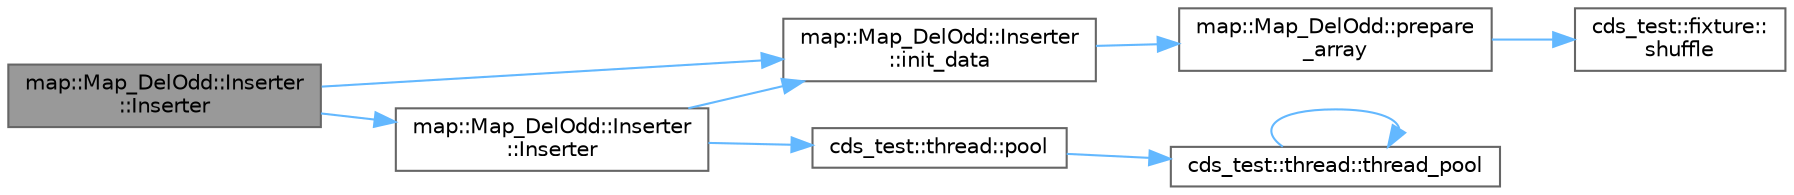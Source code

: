 digraph "map::Map_DelOdd::Inserter::Inserter"
{
 // LATEX_PDF_SIZE
  bgcolor="transparent";
  edge [fontname=Helvetica,fontsize=10,labelfontname=Helvetica,labelfontsize=10];
  node [fontname=Helvetica,fontsize=10,shape=box,height=0.2,width=0.4];
  rankdir="LR";
  Node1 [id="Node000001",label="map::Map_DelOdd::Inserter\l::Inserter",height=0.2,width=0.4,color="gray40", fillcolor="grey60", style="filled", fontcolor="black",tooltip=" "];
  Node1 -> Node2 [id="edge9_Node000001_Node000002",color="steelblue1",style="solid",tooltip=" "];
  Node2 [id="Node000002",label="map::Map_DelOdd::Inserter\l::init_data",height=0.2,width=0.4,color="grey40", fillcolor="white", style="filled",URL="$classmap_1_1_map___del_odd_1_1_inserter.html#a0a6a05794b67d92ee6003f1796510ed7",tooltip=" "];
  Node2 -> Node3 [id="edge10_Node000002_Node000003",color="steelblue1",style="solid",tooltip=" "];
  Node3 [id="Node000003",label="map::Map_DelOdd::prepare\l_array",height=0.2,width=0.4,color="grey40", fillcolor="white", style="filled",URL="$classmap_1_1_map___del_odd.html#af7fc11604de3c468e9af6c1e8c1b9ff6",tooltip=" "];
  Node3 -> Node4 [id="edge11_Node000003_Node000004",color="steelblue1",style="solid",tooltip=" "];
  Node4 [id="Node000004",label="cds_test::fixture::\lshuffle",height=0.2,width=0.4,color="grey40", fillcolor="white", style="filled",URL="$classcds__test_1_1fixture.html#a1a98db99b4d82c222b0cb65587ba4a47",tooltip=" "];
  Node1 -> Node5 [id="edge12_Node000001_Node000005",color="steelblue1",style="solid",tooltip=" "];
  Node5 [id="Node000005",label="map::Map_DelOdd::Inserter\l::Inserter",height=0.2,width=0.4,color="grey40", fillcolor="white", style="filled",URL="$classmap_1_1_map___del_odd_1_1_inserter.html#a63ea14a6f49095ff8462064e4e660a75",tooltip=" "];
  Node5 -> Node2 [id="edge13_Node000005_Node000002",color="steelblue1",style="solid",tooltip=" "];
  Node5 -> Node6 [id="edge14_Node000005_Node000006",color="steelblue1",style="solid",tooltip=" "];
  Node6 [id="Node000006",label="cds_test::thread::pool",height=0.2,width=0.4,color="grey40", fillcolor="white", style="filled",URL="$classcds__test_1_1thread.html#aaec869e554d6801b6de091cfada44b71",tooltip=" "];
  Node6 -> Node7 [id="edge15_Node000006_Node000007",color="steelblue1",style="solid",tooltip=" "];
  Node7 [id="Node000007",label="cds_test::thread::thread_pool",height=0.2,width=0.4,color="grey40", fillcolor="white", style="filled",URL="$classcds__test_1_1thread.html#a63d668995109028bdc9cdbb726de4807",tooltip=" "];
  Node7 -> Node7 [id="edge16_Node000007_Node000007",color="steelblue1",style="solid",tooltip=" "];
}
